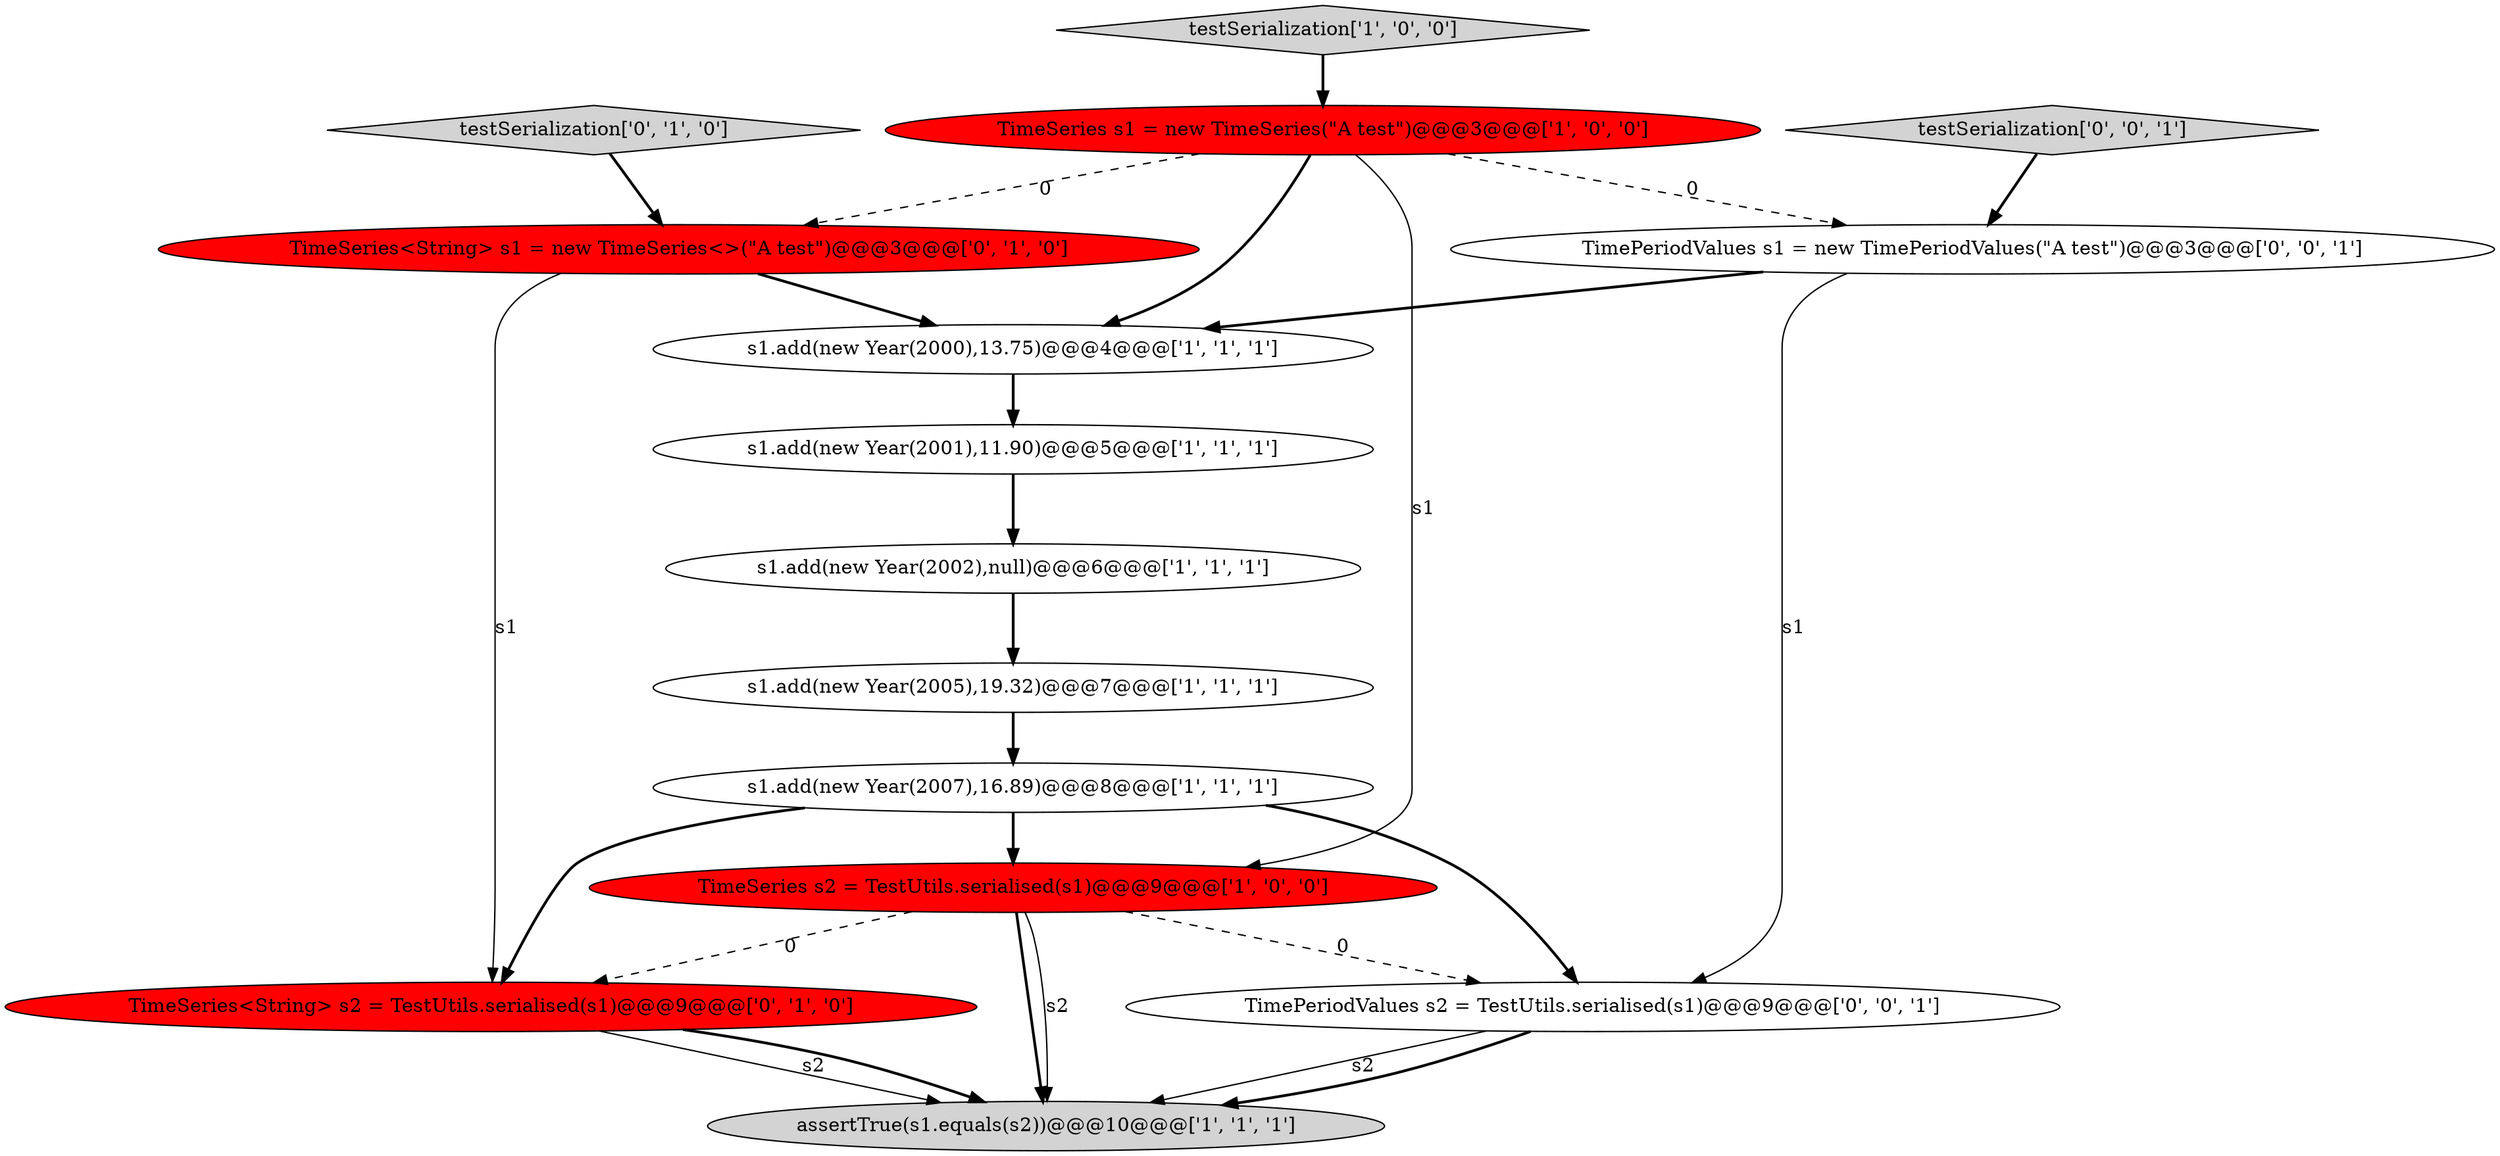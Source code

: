 digraph {
5 [style = filled, label = "s1.add(new Year(2007),16.89)@@@8@@@['1', '1', '1']", fillcolor = white, shape = ellipse image = "AAA0AAABBB1BBB"];
14 [style = filled, label = "TimePeriodValues s2 = TestUtils.serialised(s1)@@@9@@@['0', '0', '1']", fillcolor = white, shape = ellipse image = "AAA0AAABBB3BBB"];
3 [style = filled, label = "TimeSeries s2 = TestUtils.serialised(s1)@@@9@@@['1', '0', '0']", fillcolor = red, shape = ellipse image = "AAA1AAABBB1BBB"];
0 [style = filled, label = "s1.add(new Year(2002),null)@@@6@@@['1', '1', '1']", fillcolor = white, shape = ellipse image = "AAA0AAABBB1BBB"];
8 [style = filled, label = "s1.add(new Year(2001),11.90)@@@5@@@['1', '1', '1']", fillcolor = white, shape = ellipse image = "AAA0AAABBB1BBB"];
9 [style = filled, label = "TimeSeries<String> s2 = TestUtils.serialised(s1)@@@9@@@['0', '1', '0']", fillcolor = red, shape = ellipse image = "AAA1AAABBB2BBB"];
11 [style = filled, label = "testSerialization['0', '1', '0']", fillcolor = lightgray, shape = diamond image = "AAA0AAABBB2BBB"];
7 [style = filled, label = "assertTrue(s1.equals(s2))@@@10@@@['1', '1', '1']", fillcolor = lightgray, shape = ellipse image = "AAA0AAABBB1BBB"];
10 [style = filled, label = "TimeSeries<String> s1 = new TimeSeries<>(\"A test\")@@@3@@@['0', '1', '0']", fillcolor = red, shape = ellipse image = "AAA1AAABBB2BBB"];
1 [style = filled, label = "s1.add(new Year(2000),13.75)@@@4@@@['1', '1', '1']", fillcolor = white, shape = ellipse image = "AAA0AAABBB1BBB"];
12 [style = filled, label = "testSerialization['0', '0', '1']", fillcolor = lightgray, shape = diamond image = "AAA0AAABBB3BBB"];
13 [style = filled, label = "TimePeriodValues s1 = new TimePeriodValues(\"A test\")@@@3@@@['0', '0', '1']", fillcolor = white, shape = ellipse image = "AAA0AAABBB3BBB"];
2 [style = filled, label = "s1.add(new Year(2005),19.32)@@@7@@@['1', '1', '1']", fillcolor = white, shape = ellipse image = "AAA0AAABBB1BBB"];
6 [style = filled, label = "TimeSeries s1 = new TimeSeries(\"A test\")@@@3@@@['1', '0', '0']", fillcolor = red, shape = ellipse image = "AAA1AAABBB1BBB"];
4 [style = filled, label = "testSerialization['1', '0', '0']", fillcolor = lightgray, shape = diamond image = "AAA0AAABBB1BBB"];
5->3 [style = bold, label=""];
1->8 [style = bold, label=""];
5->9 [style = bold, label=""];
4->6 [style = bold, label=""];
0->2 [style = bold, label=""];
6->3 [style = solid, label="s1"];
9->7 [style = solid, label="s2"];
5->14 [style = bold, label=""];
9->7 [style = bold, label=""];
14->7 [style = solid, label="s2"];
13->1 [style = bold, label=""];
14->7 [style = bold, label=""];
6->10 [style = dashed, label="0"];
8->0 [style = bold, label=""];
10->9 [style = solid, label="s1"];
6->1 [style = bold, label=""];
12->13 [style = bold, label=""];
6->13 [style = dashed, label="0"];
3->7 [style = solid, label="s2"];
3->7 [style = bold, label=""];
3->9 [style = dashed, label="0"];
11->10 [style = bold, label=""];
3->14 [style = dashed, label="0"];
10->1 [style = bold, label=""];
13->14 [style = solid, label="s1"];
2->5 [style = bold, label=""];
}
